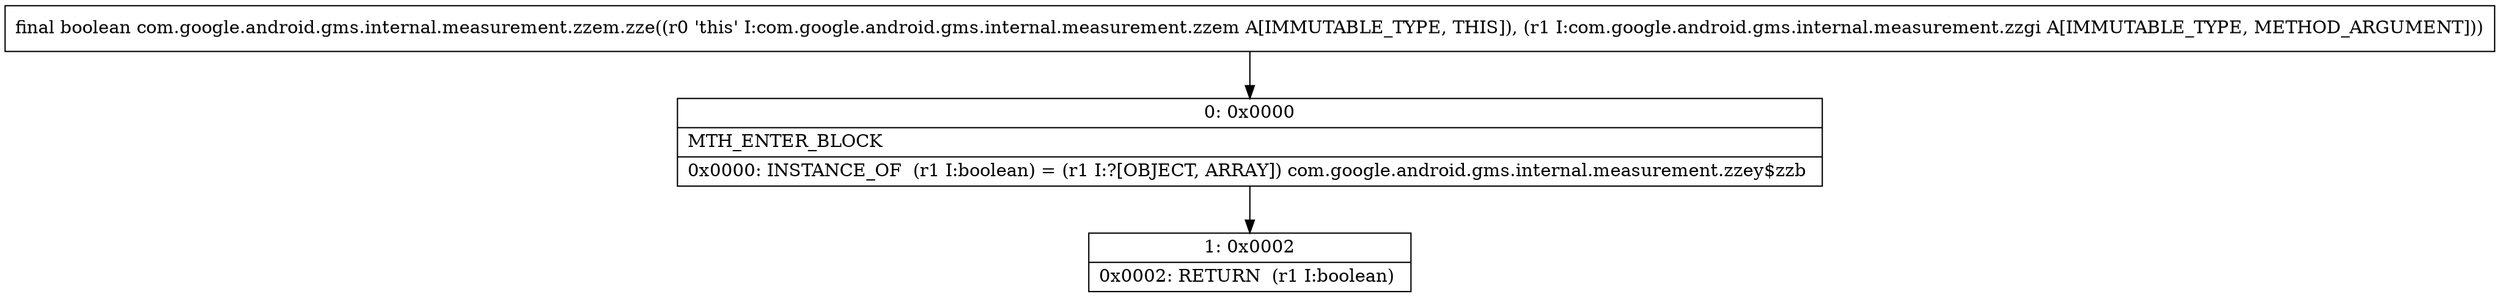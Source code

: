 digraph "CFG forcom.google.android.gms.internal.measurement.zzem.zze(Lcom\/google\/android\/gms\/internal\/measurement\/zzgi;)Z" {
Node_0 [shape=record,label="{0\:\ 0x0000|MTH_ENTER_BLOCK\l|0x0000: INSTANCE_OF  (r1 I:boolean) = (r1 I:?[OBJECT, ARRAY]) com.google.android.gms.internal.measurement.zzey$zzb \l}"];
Node_1 [shape=record,label="{1\:\ 0x0002|0x0002: RETURN  (r1 I:boolean) \l}"];
MethodNode[shape=record,label="{final boolean com.google.android.gms.internal.measurement.zzem.zze((r0 'this' I:com.google.android.gms.internal.measurement.zzem A[IMMUTABLE_TYPE, THIS]), (r1 I:com.google.android.gms.internal.measurement.zzgi A[IMMUTABLE_TYPE, METHOD_ARGUMENT])) }"];
MethodNode -> Node_0;
Node_0 -> Node_1;
}

